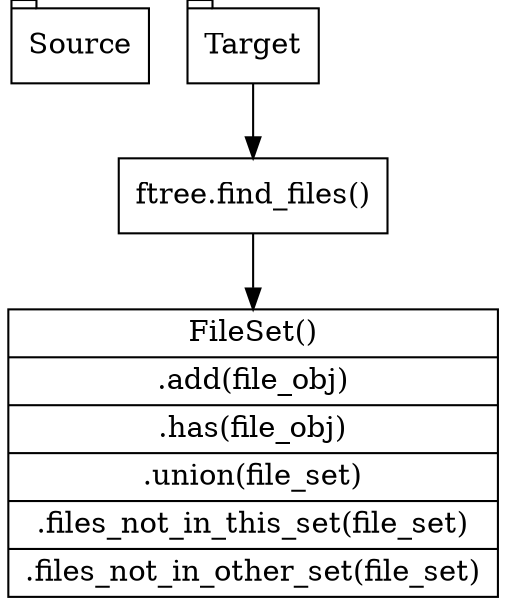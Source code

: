 digraph model {
    source_folder [shape=tab,label="Source"];
    target_folder [shape=tab,label="Target"];

    FileSet [shape=record, label="{ FileSet() | <add> .add(file_obj) | <has> .has(file_obj) | <union> .union(file_set) | <files_not_in_this_set> .files_not_in_this_set(file_set)  | <files_not_in_other_set> .files_not_in_other_set(file_set) }"];

    find_files [shape=box,label="ftree.find_files()"];
    target_folder -> find_files -> FileSet;
}